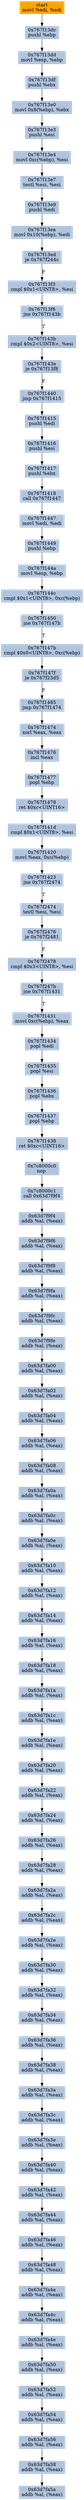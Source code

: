 digraph G {
node[shape=rectangle,style=filled,fillcolor=lightsteelblue,color=lightsteelblue]
bgcolor="transparent"
a0x767f13damovl_edi_edi[label="start\nmovl %edi, %edi",color="lightgrey",fillcolor="orange"];
a0x767f13dcpushl_ebp[label="0x767f13dc\npushl %ebp"];
a0x767f13ddmovl_esp_ebp[label="0x767f13dd\nmovl %esp, %ebp"];
a0x767f13dfpushl_ebx[label="0x767f13df\npushl %ebx"];
a0x767f13e0movl_0x8ebp__ebx[label="0x767f13e0\nmovl 0x8(%ebp), %ebx"];
a0x767f13e3pushl_esi[label="0x767f13e3\npushl %esi"];
a0x767f13e4movl_0xcebp__esi[label="0x767f13e4\nmovl 0xc(%ebp), %esi"];
a0x767f13e7testl_esi_esi[label="0x767f13e7\ntestl %esi, %esi"];
a0x767f13e9pushl_edi[label="0x767f13e9\npushl %edi"];
a0x767f13eamovl_0x10ebp__edi[label="0x767f13ea\nmovl 0x10(%ebp), %edi"];
a0x767f13edje_0x767f244c[label="0x767f13ed\nje 0x767f244c"];
a0x767f13f3cmpl_0x1UINT8_esi[label="0x767f13f3\ncmpl $0x1<UINT8>, %esi"];
a0x767f13f6jne_0x767f143b[label="0x767f13f6\njne 0x767f143b"];
a0x767f143bcmpl_0x2UINT8_esi[label="0x767f143b\ncmpl $0x2<UINT8>, %esi"];
a0x767f143eje_0x767f13f8[label="0x767f143e\nje 0x767f13f8"];
a0x767f1440jmp_0x767f1415[label="0x767f1440\njmp 0x767f1415"];
a0x767f1415pushl_edi[label="0x767f1415\npushl %edi"];
a0x767f1416pushl_esi[label="0x767f1416\npushl %esi"];
a0x767f1417pushl_ebx[label="0x767f1417\npushl %ebx"];
a0x767f1418call_0x767f1447[label="0x767f1418\ncall 0x767f1447"];
a0x767f1447movl_edi_edi[label="0x767f1447\nmovl %edi, %edi"];
a0x767f1449pushl_ebp[label="0x767f1449\npushl %ebp"];
a0x767f144amovl_esp_ebp[label="0x767f144a\nmovl %esp, %ebp"];
a0x767f144ccmpl_0x1UINT8_0xcebp_[label="0x767f144c\ncmpl $0x1<UINT8>, 0xc(%ebp)"];
a0x767f1450jne_0x767f147b[label="0x767f1450\njne 0x767f147b"];
a0x767f147bcmpl_0x0UINT8_0xcebp_[label="0x767f147b\ncmpl $0x0<UINT8>, 0xc(%ebp)"];
a0x767f147fje_0x767f23d5[label="0x767f147f\nje 0x767f23d5"];
a0x767f1485jmp_0x767f1474[label="0x767f1485\njmp 0x767f1474"];
a0x767f1474xorl_eax_eax[label="0x767f1474\nxorl %eax, %eax"];
a0x767f1476incl_eax[label="0x767f1476\nincl %eax"];
a0x767f1477popl_ebp[label="0x767f1477\npopl %ebp"];
a0x767f1478ret_0xcUINT16[label="0x767f1478\nret $0xc<UINT16>"];
a0x767f141dcmpl_0x1UINT8_esi[label="0x767f141d\ncmpl $0x1<UINT8>, %esi"];
a0x767f1420movl_eax_0xcebp_[label="0x767f1420\nmovl %eax, 0xc(%ebp)"];
a0x767f1423jne_0x767f2474[label="0x767f1423\njne 0x767f2474"];
a0x767f2474testl_esi_esi[label="0x767f2474\ntestl %esi, %esi"];
a0x767f2476je_0x767f2481[label="0x767f2476\nje 0x767f2481"];
a0x767f2478cmpl_0x3UINT8_esi[label="0x767f2478\ncmpl $0x3<UINT8>, %esi"];
a0x767f247bjne_0x767f1431[label="0x767f247b\njne 0x767f1431"];
a0x767f1431movl_0xcebp__eax[label="0x767f1431\nmovl 0xc(%ebp), %eax"];
a0x767f1434popl_edi[label="0x767f1434\npopl %edi"];
a0x767f1435popl_esi[label="0x767f1435\npopl %esi"];
a0x767f1436popl_ebx[label="0x767f1436\npopl %ebx"];
a0x767f1437popl_ebp[label="0x767f1437\npopl %ebp"];
a0x767f1438ret_0xcUINT16[label="0x767f1438\nret $0xc<UINT16>"];
a0x7c8000c0nop_[label="0x7c8000c0\nnop "];
a0x7c8000c1call_0x63d7f9f4[label="0x7c8000c1\ncall 0x63d7f9f4"];
a0x63d7f9f4addb_al_eax_[label="0x63d7f9f4\naddb %al, (%eax)"];
a0x63d7f9f6addb_al_eax_[label="0x63d7f9f6\naddb %al, (%eax)"];
a0x63d7f9f8addb_al_eax_[label="0x63d7f9f8\naddb %al, (%eax)"];
a0x63d7f9faaddb_al_eax_[label="0x63d7f9fa\naddb %al, (%eax)"];
a0x63d7f9fcaddb_al_eax_[label="0x63d7f9fc\naddb %al, (%eax)"];
a0x63d7f9feaddb_al_eax_[label="0x63d7f9fe\naddb %al, (%eax)"];
a0x63d7fa00addb_al_eax_[label="0x63d7fa00\naddb %al, (%eax)"];
a0x63d7fa02addb_al_eax_[label="0x63d7fa02\naddb %al, (%eax)"];
a0x63d7fa04addb_al_eax_[label="0x63d7fa04\naddb %al, (%eax)"];
a0x63d7fa06addb_al_eax_[label="0x63d7fa06\naddb %al, (%eax)"];
a0x63d7fa08addb_al_eax_[label="0x63d7fa08\naddb %al, (%eax)"];
a0x63d7fa0aaddb_al_eax_[label="0x63d7fa0a\naddb %al, (%eax)"];
a0x63d7fa0caddb_al_eax_[label="0x63d7fa0c\naddb %al, (%eax)"];
a0x63d7fa0eaddb_al_eax_[label="0x63d7fa0e\naddb %al, (%eax)"];
a0x63d7fa10addb_al_eax_[label="0x63d7fa10\naddb %al, (%eax)"];
a0x63d7fa12addb_al_eax_[label="0x63d7fa12\naddb %al, (%eax)"];
a0x63d7fa14addb_al_eax_[label="0x63d7fa14\naddb %al, (%eax)"];
a0x63d7fa16addb_al_eax_[label="0x63d7fa16\naddb %al, (%eax)"];
a0x63d7fa18addb_al_eax_[label="0x63d7fa18\naddb %al, (%eax)"];
a0x63d7fa1aaddb_al_eax_[label="0x63d7fa1a\naddb %al, (%eax)"];
a0x63d7fa1caddb_al_eax_[label="0x63d7fa1c\naddb %al, (%eax)"];
a0x63d7fa1eaddb_al_eax_[label="0x63d7fa1e\naddb %al, (%eax)"];
a0x63d7fa20addb_al_eax_[label="0x63d7fa20\naddb %al, (%eax)"];
a0x63d7fa22addb_al_eax_[label="0x63d7fa22\naddb %al, (%eax)"];
a0x63d7fa24addb_al_eax_[label="0x63d7fa24\naddb %al, (%eax)"];
a0x63d7fa26addb_al_eax_[label="0x63d7fa26\naddb %al, (%eax)"];
a0x63d7fa28addb_al_eax_[label="0x63d7fa28\naddb %al, (%eax)"];
a0x63d7fa2aaddb_al_eax_[label="0x63d7fa2a\naddb %al, (%eax)"];
a0x63d7fa2caddb_al_eax_[label="0x63d7fa2c\naddb %al, (%eax)"];
a0x63d7fa2eaddb_al_eax_[label="0x63d7fa2e\naddb %al, (%eax)"];
a0x63d7fa30addb_al_eax_[label="0x63d7fa30\naddb %al, (%eax)"];
a0x63d7fa32addb_al_eax_[label="0x63d7fa32\naddb %al, (%eax)"];
a0x63d7fa34addb_al_eax_[label="0x63d7fa34\naddb %al, (%eax)"];
a0x63d7fa36addb_al_eax_[label="0x63d7fa36\naddb %al, (%eax)"];
a0x63d7fa38addb_al_eax_[label="0x63d7fa38\naddb %al, (%eax)"];
a0x63d7fa3aaddb_al_eax_[label="0x63d7fa3a\naddb %al, (%eax)"];
a0x63d7fa3caddb_al_eax_[label="0x63d7fa3c\naddb %al, (%eax)"];
a0x63d7fa3eaddb_al_eax_[label="0x63d7fa3e\naddb %al, (%eax)"];
a0x63d7fa40addb_al_eax_[label="0x63d7fa40\naddb %al, (%eax)"];
a0x63d7fa42addb_al_eax_[label="0x63d7fa42\naddb %al, (%eax)"];
a0x63d7fa44addb_al_eax_[label="0x63d7fa44\naddb %al, (%eax)"];
a0x63d7fa46addb_al_eax_[label="0x63d7fa46\naddb %al, (%eax)"];
a0x63d7fa48addb_al_eax_[label="0x63d7fa48\naddb %al, (%eax)"];
a0x63d7fa4aaddb_al_eax_[label="0x63d7fa4a\naddb %al, (%eax)"];
a0x63d7fa4caddb_al_eax_[label="0x63d7fa4c\naddb %al, (%eax)"];
a0x63d7fa4eaddb_al_eax_[label="0x63d7fa4e\naddb %al, (%eax)"];
a0x63d7fa50addb_al_eax_[label="0x63d7fa50\naddb %al, (%eax)"];
a0x63d7fa52addb_al_eax_[label="0x63d7fa52\naddb %al, (%eax)"];
a0x63d7fa54addb_al_eax_[label="0x63d7fa54\naddb %al, (%eax)"];
a0x63d7fa56addb_al_eax_[label="0x63d7fa56\naddb %al, (%eax)"];
a0x63d7fa58addb_al_eax_[label="0x63d7fa58\naddb %al, (%eax)"];
a0x63d7fa5aaddb_al_eax_[label="0x63d7fa5a\naddb %al, (%eax)"];
a0x767f13damovl_edi_edi -> a0x767f13dcpushl_ebp [color="#000000"];
a0x767f13dcpushl_ebp -> a0x767f13ddmovl_esp_ebp [color="#000000"];
a0x767f13ddmovl_esp_ebp -> a0x767f13dfpushl_ebx [color="#000000"];
a0x767f13dfpushl_ebx -> a0x767f13e0movl_0x8ebp__ebx [color="#000000"];
a0x767f13e0movl_0x8ebp__ebx -> a0x767f13e3pushl_esi [color="#000000"];
a0x767f13e3pushl_esi -> a0x767f13e4movl_0xcebp__esi [color="#000000"];
a0x767f13e4movl_0xcebp__esi -> a0x767f13e7testl_esi_esi [color="#000000"];
a0x767f13e7testl_esi_esi -> a0x767f13e9pushl_edi [color="#000000"];
a0x767f13e9pushl_edi -> a0x767f13eamovl_0x10ebp__edi [color="#000000"];
a0x767f13eamovl_0x10ebp__edi -> a0x767f13edje_0x767f244c [color="#000000"];
a0x767f13edje_0x767f244c -> a0x767f13f3cmpl_0x1UINT8_esi [color="#000000",label="F"];
a0x767f13f3cmpl_0x1UINT8_esi -> a0x767f13f6jne_0x767f143b [color="#000000"];
a0x767f13f6jne_0x767f143b -> a0x767f143bcmpl_0x2UINT8_esi [color="#000000",label="T"];
a0x767f143bcmpl_0x2UINT8_esi -> a0x767f143eje_0x767f13f8 [color="#000000"];
a0x767f143eje_0x767f13f8 -> a0x767f1440jmp_0x767f1415 [color="#000000",label="F"];
a0x767f1440jmp_0x767f1415 -> a0x767f1415pushl_edi [color="#000000"];
a0x767f1415pushl_edi -> a0x767f1416pushl_esi [color="#000000"];
a0x767f1416pushl_esi -> a0x767f1417pushl_ebx [color="#000000"];
a0x767f1417pushl_ebx -> a0x767f1418call_0x767f1447 [color="#000000"];
a0x767f1418call_0x767f1447 -> a0x767f1447movl_edi_edi [color="#000000"];
a0x767f1447movl_edi_edi -> a0x767f1449pushl_ebp [color="#000000"];
a0x767f1449pushl_ebp -> a0x767f144amovl_esp_ebp [color="#000000"];
a0x767f144amovl_esp_ebp -> a0x767f144ccmpl_0x1UINT8_0xcebp_ [color="#000000"];
a0x767f144ccmpl_0x1UINT8_0xcebp_ -> a0x767f1450jne_0x767f147b [color="#000000"];
a0x767f1450jne_0x767f147b -> a0x767f147bcmpl_0x0UINT8_0xcebp_ [color="#000000",label="T"];
a0x767f147bcmpl_0x0UINT8_0xcebp_ -> a0x767f147fje_0x767f23d5 [color="#000000"];
a0x767f147fje_0x767f23d5 -> a0x767f1485jmp_0x767f1474 [color="#000000",label="F"];
a0x767f1485jmp_0x767f1474 -> a0x767f1474xorl_eax_eax [color="#000000"];
a0x767f1474xorl_eax_eax -> a0x767f1476incl_eax [color="#000000"];
a0x767f1476incl_eax -> a0x767f1477popl_ebp [color="#000000"];
a0x767f1477popl_ebp -> a0x767f1478ret_0xcUINT16 [color="#000000"];
a0x767f1478ret_0xcUINT16 -> a0x767f141dcmpl_0x1UINT8_esi [color="#000000"];
a0x767f141dcmpl_0x1UINT8_esi -> a0x767f1420movl_eax_0xcebp_ [color="#000000"];
a0x767f1420movl_eax_0xcebp_ -> a0x767f1423jne_0x767f2474 [color="#000000"];
a0x767f1423jne_0x767f2474 -> a0x767f2474testl_esi_esi [color="#000000",label="T"];
a0x767f2474testl_esi_esi -> a0x767f2476je_0x767f2481 [color="#000000"];
a0x767f2476je_0x767f2481 -> a0x767f2478cmpl_0x3UINT8_esi [color="#000000",label="F"];
a0x767f2478cmpl_0x3UINT8_esi -> a0x767f247bjne_0x767f1431 [color="#000000"];
a0x767f247bjne_0x767f1431 -> a0x767f1431movl_0xcebp__eax [color="#000000",label="T"];
a0x767f1431movl_0xcebp__eax -> a0x767f1434popl_edi [color="#000000"];
a0x767f1434popl_edi -> a0x767f1435popl_esi [color="#000000"];
a0x767f1435popl_esi -> a0x767f1436popl_ebx [color="#000000"];
a0x767f1436popl_ebx -> a0x767f1437popl_ebp [color="#000000"];
a0x767f1437popl_ebp -> a0x767f1438ret_0xcUINT16 [color="#000000"];
a0x767f1438ret_0xcUINT16 -> a0x7c8000c0nop_ [color="#000000"];
a0x7c8000c0nop_ -> a0x7c8000c1call_0x63d7f9f4 [color="#000000"];
a0x7c8000c1call_0x63d7f9f4 -> a0x63d7f9f4addb_al_eax_ [color="#000000"];
a0x63d7f9f4addb_al_eax_ -> a0x63d7f9f6addb_al_eax_ [color="#000000"];
a0x63d7f9f6addb_al_eax_ -> a0x63d7f9f8addb_al_eax_ [color="#000000"];
a0x63d7f9f8addb_al_eax_ -> a0x63d7f9faaddb_al_eax_ [color="#000000"];
a0x63d7f9faaddb_al_eax_ -> a0x63d7f9fcaddb_al_eax_ [color="#000000"];
a0x63d7f9fcaddb_al_eax_ -> a0x63d7f9feaddb_al_eax_ [color="#000000"];
a0x63d7f9feaddb_al_eax_ -> a0x63d7fa00addb_al_eax_ [color="#000000"];
a0x63d7fa00addb_al_eax_ -> a0x63d7fa02addb_al_eax_ [color="#000000"];
a0x63d7fa02addb_al_eax_ -> a0x63d7fa04addb_al_eax_ [color="#000000"];
a0x63d7fa04addb_al_eax_ -> a0x63d7fa06addb_al_eax_ [color="#000000"];
a0x63d7fa06addb_al_eax_ -> a0x63d7fa08addb_al_eax_ [color="#000000"];
a0x63d7fa08addb_al_eax_ -> a0x63d7fa0aaddb_al_eax_ [color="#000000"];
a0x63d7fa0aaddb_al_eax_ -> a0x63d7fa0caddb_al_eax_ [color="#000000"];
a0x63d7fa0caddb_al_eax_ -> a0x63d7fa0eaddb_al_eax_ [color="#000000"];
a0x63d7fa0eaddb_al_eax_ -> a0x63d7fa10addb_al_eax_ [color="#000000"];
a0x63d7fa10addb_al_eax_ -> a0x63d7fa12addb_al_eax_ [color="#000000"];
a0x63d7fa12addb_al_eax_ -> a0x63d7fa14addb_al_eax_ [color="#000000"];
a0x63d7fa14addb_al_eax_ -> a0x63d7fa16addb_al_eax_ [color="#000000"];
a0x63d7fa16addb_al_eax_ -> a0x63d7fa18addb_al_eax_ [color="#000000"];
a0x63d7fa18addb_al_eax_ -> a0x63d7fa1aaddb_al_eax_ [color="#000000"];
a0x63d7fa1aaddb_al_eax_ -> a0x63d7fa1caddb_al_eax_ [color="#000000"];
a0x63d7fa1caddb_al_eax_ -> a0x63d7fa1eaddb_al_eax_ [color="#000000"];
a0x63d7fa1eaddb_al_eax_ -> a0x63d7fa20addb_al_eax_ [color="#000000"];
a0x63d7fa20addb_al_eax_ -> a0x63d7fa22addb_al_eax_ [color="#000000"];
a0x63d7fa22addb_al_eax_ -> a0x63d7fa24addb_al_eax_ [color="#000000"];
a0x63d7fa24addb_al_eax_ -> a0x63d7fa26addb_al_eax_ [color="#000000"];
a0x63d7fa26addb_al_eax_ -> a0x63d7fa28addb_al_eax_ [color="#000000"];
a0x63d7fa28addb_al_eax_ -> a0x63d7fa2aaddb_al_eax_ [color="#000000"];
a0x63d7fa2aaddb_al_eax_ -> a0x63d7fa2caddb_al_eax_ [color="#000000"];
a0x63d7fa2caddb_al_eax_ -> a0x63d7fa2eaddb_al_eax_ [color="#000000"];
a0x63d7fa2eaddb_al_eax_ -> a0x63d7fa30addb_al_eax_ [color="#000000"];
a0x63d7fa30addb_al_eax_ -> a0x63d7fa32addb_al_eax_ [color="#000000"];
a0x63d7fa32addb_al_eax_ -> a0x63d7fa34addb_al_eax_ [color="#000000"];
a0x63d7fa34addb_al_eax_ -> a0x63d7fa36addb_al_eax_ [color="#000000"];
a0x63d7fa36addb_al_eax_ -> a0x63d7fa38addb_al_eax_ [color="#000000"];
a0x63d7fa38addb_al_eax_ -> a0x63d7fa3aaddb_al_eax_ [color="#000000"];
a0x63d7fa3aaddb_al_eax_ -> a0x63d7fa3caddb_al_eax_ [color="#000000"];
a0x63d7fa3caddb_al_eax_ -> a0x63d7fa3eaddb_al_eax_ [color="#000000"];
a0x63d7fa3eaddb_al_eax_ -> a0x63d7fa40addb_al_eax_ [color="#000000"];
a0x63d7fa40addb_al_eax_ -> a0x63d7fa42addb_al_eax_ [color="#000000"];
a0x63d7fa42addb_al_eax_ -> a0x63d7fa44addb_al_eax_ [color="#000000"];
a0x63d7fa44addb_al_eax_ -> a0x63d7fa46addb_al_eax_ [color="#000000"];
a0x63d7fa46addb_al_eax_ -> a0x63d7fa48addb_al_eax_ [color="#000000"];
a0x63d7fa48addb_al_eax_ -> a0x63d7fa4aaddb_al_eax_ [color="#000000"];
a0x63d7fa4aaddb_al_eax_ -> a0x63d7fa4caddb_al_eax_ [color="#000000"];
a0x63d7fa4caddb_al_eax_ -> a0x63d7fa4eaddb_al_eax_ [color="#000000"];
a0x63d7fa4eaddb_al_eax_ -> a0x63d7fa50addb_al_eax_ [color="#000000"];
a0x63d7fa50addb_al_eax_ -> a0x63d7fa52addb_al_eax_ [color="#000000"];
a0x63d7fa52addb_al_eax_ -> a0x63d7fa54addb_al_eax_ [color="#000000"];
a0x63d7fa54addb_al_eax_ -> a0x63d7fa56addb_al_eax_ [color="#000000"];
a0x63d7fa56addb_al_eax_ -> a0x63d7fa58addb_al_eax_ [color="#000000"];
a0x63d7fa58addb_al_eax_ -> a0x63d7fa5aaddb_al_eax_ [color="#000000"];
}
